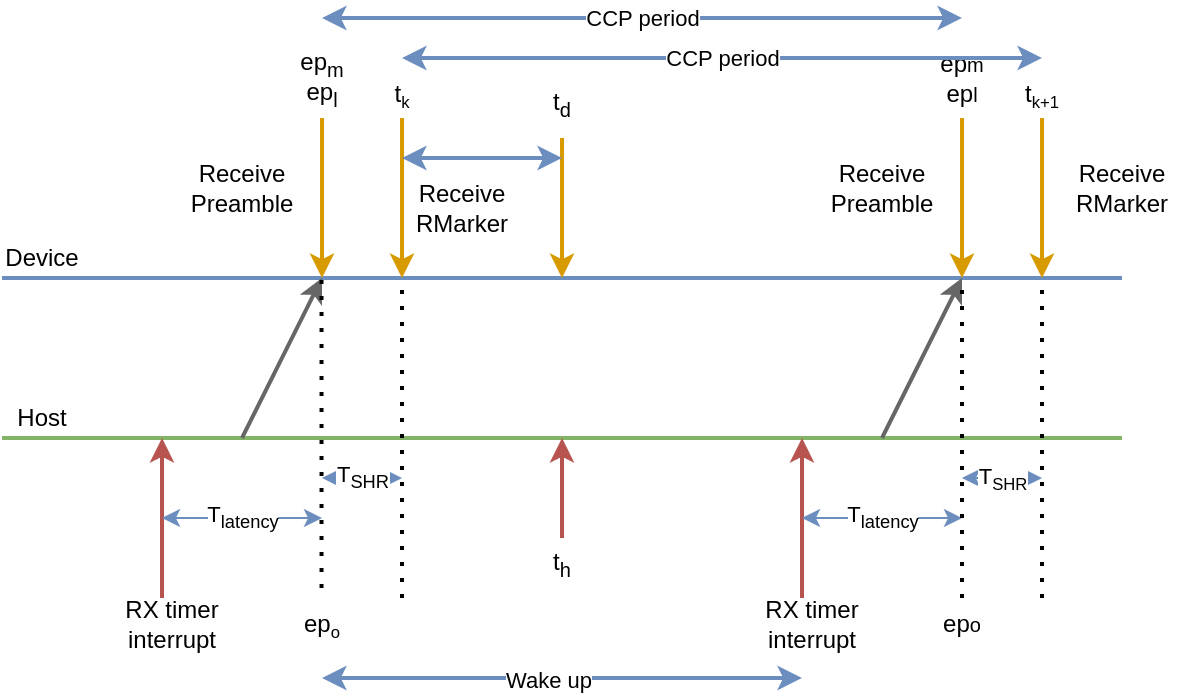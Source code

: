 <mxfile version="13.9.9" type="device"><diagram id="szRPuVjcQZHVA82lrAoT" name="Page-1"><mxGraphModel dx="774" dy="471" grid="1" gridSize="10" guides="1" tooltips="1" connect="1" arrows="1" fold="1" page="1" pageScale="1" pageWidth="850" pageHeight="1100" math="0" shadow="0"><root><mxCell id="0"/><mxCell id="1" parent="0"/><mxCell id="QDjjU-lLUNQRBtNAirnm-1" value="" style="endArrow=none;html=1;fillColor=#d5e8d4;strokeColor=#82b366;strokeWidth=2;" parent="1" edge="1"><mxGeometry width="50" height="50" relative="1" as="geometry"><mxPoint x="40" y="310" as="sourcePoint"/><mxPoint x="600" y="310" as="targetPoint"/></mxGeometry></mxCell><mxCell id="QDjjU-lLUNQRBtNAirnm-2" value="" style="endArrow=classic;html=1;fillColor=#f8cecc;strokeColor=#b85450;strokeWidth=2;" parent="1" edge="1"><mxGeometry width="50" height="50" relative="1" as="geometry"><mxPoint x="120" y="390" as="sourcePoint"/><mxPoint x="120" y="310" as="targetPoint"/></mxGeometry></mxCell><mxCell id="QDjjU-lLUNQRBtNAirnm-3" value="" style="endArrow=none;html=1;fillColor=#dae8fc;strokeColor=#6c8ebf;strokeWidth=2;" parent="1" edge="1"><mxGeometry width="50" height="50" relative="1" as="geometry"><mxPoint x="40" y="230" as="sourcePoint"/><mxPoint x="600" y="230" as="targetPoint"/></mxGeometry></mxCell><mxCell id="QDjjU-lLUNQRBtNAirnm-4" value="" style="endArrow=classic;html=1;fillColor=#ffe6cc;strokeColor=#d79b00;strokeWidth=2;" parent="1" edge="1"><mxGeometry width="50" height="50" relative="1" as="geometry"><mxPoint x="240" y="150" as="sourcePoint"/><mxPoint x="240" y="230" as="targetPoint"/></mxGeometry></mxCell><mxCell id="QDjjU-lLUNQRBtNAirnm-6" value="Receive&lt;br&gt;RMarker" style="text;html=1;strokeColor=none;fillColor=none;align=center;verticalAlign=middle;whiteSpace=wrap;rounded=0;" parent="1" vertex="1"><mxGeometry x="240" y="180" width="60" height="30" as="geometry"/></mxCell><mxCell id="QDjjU-lLUNQRBtNAirnm-8" value="RX timer interrupt" style="text;html=1;strokeColor=none;fillColor=none;align=center;verticalAlign=middle;whiteSpace=wrap;rounded=0;" parent="1" vertex="1"><mxGeometry x="80" y="390" width="90" height="25" as="geometry"/></mxCell><mxCell id="QDjjU-lLUNQRBtNAirnm-11" value="" style="endArrow=classic;html=1;fillColor=#f5f5f5;strokeColor=#666666;strokeWidth=2;" parent="1" edge="1"><mxGeometry width="50" height="50" relative="1" as="geometry"><mxPoint x="160" y="310" as="sourcePoint"/><mxPoint x="200" y="230" as="targetPoint"/></mxGeometry></mxCell><mxCell id="QDjjU-lLUNQRBtNAirnm-20" value="Device" style="text;html=1;strokeColor=none;fillColor=none;align=center;verticalAlign=middle;whiteSpace=wrap;rounded=0;" parent="1" vertex="1"><mxGeometry x="40" y="210" width="40" height="20" as="geometry"/></mxCell><mxCell id="QDjjU-lLUNQRBtNAirnm-21" value="Host" style="text;html=1;strokeColor=none;fillColor=none;align=center;verticalAlign=middle;whiteSpace=wrap;rounded=0;" parent="1" vertex="1"><mxGeometry x="40" y="290" width="40" height="20" as="geometry"/></mxCell><mxCell id="QDjjU-lLUNQRBtNAirnm-28" value="CCP period" style="endArrow=classic;startArrow=classic;html=1;fillColor=#dae8fc;strokeColor=#6c8ebf;strokeWidth=2;" parent="1" edge="1"><mxGeometry width="50" height="50" relative="1" as="geometry"><mxPoint x="200" y="100" as="sourcePoint"/><mxPoint x="520" y="100" as="targetPoint"/></mxGeometry></mxCell><mxCell id="bKNpF6UHh2vTlJtDpFuO-3" value="" style="endArrow=none;dashed=1;html=1;dashPattern=1 3;strokeWidth=2;" parent="1" edge="1"><mxGeometry width="50" height="50" relative="1" as="geometry"><mxPoint x="240" y="390" as="sourcePoint"/><mxPoint x="240" y="230" as="targetPoint"/></mxGeometry></mxCell><mxCell id="R8wPkRgNlkaudcmVZP69-2" value="" style="endArrow=classic;html=1;fillColor=#ffe6cc;strokeColor=#d79b00;strokeWidth=2;" parent="1" edge="1"><mxGeometry width="50" height="50" relative="1" as="geometry"><mxPoint x="200" y="150" as="sourcePoint"/><mxPoint x="200" y="230" as="targetPoint"/></mxGeometry></mxCell><mxCell id="R8wPkRgNlkaudcmVZP69-3" value="Receive&lt;br&gt;Preamble" style="text;html=1;strokeColor=none;fillColor=none;align=center;verticalAlign=middle;whiteSpace=wrap;rounded=0;" parent="1" vertex="1"><mxGeometry x="130" y="170" width="60" height="30" as="geometry"/></mxCell><mxCell id="R8wPkRgNlkaudcmVZP69-4" value="T&lt;sub&gt;latency&lt;/sub&gt;" style="endArrow=classic;startArrow=classic;html=1;fillColor=#dae8fc;strokeColor=#6c8ebf;" parent="1" edge="1"><mxGeometry width="50" height="50" relative="1" as="geometry"><mxPoint x="120" y="350" as="sourcePoint"/><mxPoint x="200" y="350" as="targetPoint"/></mxGeometry></mxCell><mxCell id="R8wPkRgNlkaudcmVZP69-6" value="T&lt;sub&gt;SHR&lt;/sub&gt;" style="endArrow=classic;startArrow=classic;html=1;fillColor=#dae8fc;strokeColor=#6c8ebf;" parent="1" edge="1"><mxGeometry width="50" height="50" relative="1" as="geometry"><mxPoint x="200" y="330" as="sourcePoint"/><mxPoint x="240" y="330" as="targetPoint"/><mxPoint as="offset"/></mxGeometry></mxCell><mxCell id="R8wPkRgNlkaudcmVZP69-7" value="" style="endArrow=none;dashed=1;html=1;dashPattern=1 3;strokeWidth=2;" parent="1" edge="1"><mxGeometry width="50" height="50" relative="1" as="geometry"><mxPoint x="199.76" y="385" as="sourcePoint"/><mxPoint x="199.76" y="225" as="targetPoint"/></mxGeometry></mxCell><mxCell id="R8wPkRgNlkaudcmVZP69-8" value="ep&lt;span style=&quot;font-size: 10px&quot;&gt;&lt;sub&gt;o&lt;/sub&gt;&lt;/span&gt;" style="text;html=1;strokeColor=none;fillColor=none;align=center;verticalAlign=middle;whiteSpace=wrap;rounded=0;" parent="1" vertex="1"><mxGeometry x="190" y="390" width="20" height="25" as="geometry"/></mxCell><mxCell id="R8wPkRgNlkaudcmVZP69-9" value="ep&lt;sub&gt;l&lt;/sub&gt;" style="text;html=1;strokeColor=none;fillColor=none;align=center;verticalAlign=middle;whiteSpace=wrap;rounded=0;" parent="1" vertex="1"><mxGeometry x="190" y="130" width="20" height="15" as="geometry"/></mxCell><mxCell id="R8wPkRgNlkaudcmVZP69-10" value="ep&lt;sub&gt;m&lt;/sub&gt;" style="text;html=1;strokeColor=none;fillColor=none;align=center;verticalAlign=middle;whiteSpace=wrap;rounded=0;" parent="1" vertex="1"><mxGeometry x="190" y="110" width="20" height="25" as="geometry"/></mxCell><mxCell id="R8wPkRgNlkaudcmVZP69-27" value="" style="endArrow=classic;html=1;fillColor=#f8cecc;strokeColor=#b85450;strokeWidth=2;" parent="1" edge="1"><mxGeometry width="50" height="50" relative="1" as="geometry"><mxPoint x="440.0" y="390" as="sourcePoint"/><mxPoint x="440.0" y="310" as="targetPoint"/></mxGeometry></mxCell><mxCell id="R8wPkRgNlkaudcmVZP69-28" value="" style="endArrow=classic;html=1;fillColor=#ffe6cc;strokeColor=#d79b00;strokeWidth=2;" parent="1" edge="1"><mxGeometry width="50" height="50" relative="1" as="geometry"><mxPoint x="560" y="150" as="sourcePoint"/><mxPoint x="560" y="230" as="targetPoint"/></mxGeometry></mxCell><mxCell id="R8wPkRgNlkaudcmVZP69-29" value="Receive&lt;br&gt;RMarker" style="text;html=1;strokeColor=none;fillColor=none;align=center;verticalAlign=middle;whiteSpace=wrap;rounded=0;" parent="1" vertex="1"><mxGeometry x="570" y="170" width="60" height="30" as="geometry"/></mxCell><mxCell id="R8wPkRgNlkaudcmVZP69-30" value="RX timer interrupt" style="text;html=1;strokeColor=none;fillColor=none;align=center;verticalAlign=middle;whiteSpace=wrap;rounded=0;" parent="1" vertex="1"><mxGeometry x="400" y="390" width="90" height="25" as="geometry"/></mxCell><mxCell id="R8wPkRgNlkaudcmVZP69-31" value="" style="endArrow=classic;html=1;fillColor=#f5f5f5;strokeColor=#666666;strokeWidth=2;" parent="1" edge="1"><mxGeometry width="50" height="50" relative="1" as="geometry"><mxPoint x="480" y="310" as="sourcePoint"/><mxPoint x="520" y="230" as="targetPoint"/></mxGeometry></mxCell><mxCell id="R8wPkRgNlkaudcmVZP69-34" value="" style="endArrow=none;dashed=1;html=1;dashPattern=1 3;strokeWidth=2;" parent="1" edge="1"><mxGeometry width="50" height="50" relative="1" as="geometry"><mxPoint x="560" y="390" as="sourcePoint"/><mxPoint x="560" y="230" as="targetPoint"/></mxGeometry></mxCell><mxCell id="R8wPkRgNlkaudcmVZP69-35" value="" style="endArrow=classic;html=1;fillColor=#ffe6cc;strokeColor=#d79b00;strokeWidth=2;" parent="1" edge="1"><mxGeometry width="50" height="50" relative="1" as="geometry"><mxPoint x="520" y="150" as="sourcePoint"/><mxPoint x="520" y="230" as="targetPoint"/></mxGeometry></mxCell><mxCell id="R8wPkRgNlkaudcmVZP69-36" value="Receive&lt;br&gt;Preamble" style="text;html=1;strokeColor=none;fillColor=none;align=center;verticalAlign=middle;whiteSpace=wrap;rounded=0;" parent="1" vertex="1"><mxGeometry x="450" y="170" width="60" height="30" as="geometry"/></mxCell><mxCell id="R8wPkRgNlkaudcmVZP69-37" value="T&lt;sub&gt;latency&lt;/sub&gt;" style="endArrow=classic;startArrow=classic;html=1;fillColor=#dae8fc;strokeColor=#6c8ebf;" parent="1" edge="1"><mxGeometry width="50" height="50" relative="1" as="geometry"><mxPoint x="440" y="350" as="sourcePoint"/><mxPoint x="520" y="350" as="targetPoint"/></mxGeometry></mxCell><mxCell id="R8wPkRgNlkaudcmVZP69-39" value="T&lt;font size=&quot;1&quot;&gt;&lt;sub&gt;SHR&lt;/sub&gt;&lt;/font&gt;" style="endArrow=classic;startArrow=classic;html=1;fillColor=#dae8fc;strokeColor=#6c8ebf;" parent="1" edge="1"><mxGeometry width="50" height="50" relative="1" as="geometry"><mxPoint x="520" y="330" as="sourcePoint"/><mxPoint x="560" y="330" as="targetPoint"/></mxGeometry></mxCell><mxCell id="R8wPkRgNlkaudcmVZP69-40" value="" style="endArrow=none;dashed=1;html=1;dashPattern=1 3;strokeWidth=2;" parent="1" edge="1"><mxGeometry width="50" height="50" relative="1" as="geometry"><mxPoint x="520" y="390" as="sourcePoint"/><mxPoint x="520" y="230" as="targetPoint"/></mxGeometry></mxCell><mxCell id="R8wPkRgNlkaudcmVZP69-41" value="ep&lt;span style=&quot;font-size: 10px&quot;&gt;o&lt;/span&gt;" style="text;html=1;strokeColor=none;fillColor=none;align=center;verticalAlign=middle;whiteSpace=wrap;rounded=0;" parent="1" vertex="1"><mxGeometry x="510" y="390" width="20" height="25" as="geometry"/></mxCell><mxCell id="R8wPkRgNlkaudcmVZP69-42" value="ep&lt;span style=&quot;font-size: 10px&quot;&gt;l&lt;/span&gt;" style="text;html=1;strokeColor=none;fillColor=none;align=center;verticalAlign=middle;whiteSpace=wrap;rounded=0;" parent="1" vertex="1"><mxGeometry x="510" y="130" width="20" height="15" as="geometry"/></mxCell><mxCell id="R8wPkRgNlkaudcmVZP69-43" value="ep&lt;span style=&quot;font-size: 10px&quot;&gt;m&lt;/span&gt;" style="text;html=1;strokeColor=none;fillColor=none;align=center;verticalAlign=middle;whiteSpace=wrap;rounded=0;" parent="1" vertex="1"><mxGeometry x="510" y="110" width="20" height="25" as="geometry"/></mxCell><mxCell id="R8wPkRgNlkaudcmVZP69-44" value="" style="endArrow=classic;startArrow=classic;html=1;fillColor=#dae8fc;strokeColor=#6c8ebf;strokeWidth=2;" parent="1" edge="1"><mxGeometry width="50" height="50" relative="1" as="geometry"><mxPoint x="200" y="430" as="sourcePoint"/><mxPoint x="440" y="430" as="targetPoint"/></mxGeometry></mxCell><mxCell id="R8wPkRgNlkaudcmVZP69-45" value="Wake up" style="edgeLabel;html=1;align=center;verticalAlign=middle;resizable=0;points=[];" parent="R8wPkRgNlkaudcmVZP69-44" vertex="1" connectable="0"><mxGeometry x="-0.06" y="-1" relative="1" as="geometry"><mxPoint as="offset"/></mxGeometry></mxCell><mxCell id="R8wPkRgNlkaudcmVZP69-46" value="CCP period" style="endArrow=classic;startArrow=classic;html=1;fillColor=#dae8fc;strokeColor=#6c8ebf;strokeWidth=2;" parent="1" edge="1"><mxGeometry width="50" height="50" relative="1" as="geometry"><mxPoint x="240" y="120" as="sourcePoint"/><mxPoint x="560" y="120" as="targetPoint"/></mxGeometry></mxCell><mxCell id="R8wPkRgNlkaudcmVZP69-47" value="" style="endArrow=classic;html=1;strokeWidth=2;fillColor=#f8cecc;strokeColor=#b85450;" parent="1" edge="1"><mxGeometry width="50" height="50" relative="1" as="geometry"><mxPoint x="320" y="360" as="sourcePoint"/><mxPoint x="320" y="310" as="targetPoint"/></mxGeometry></mxCell><mxCell id="R8wPkRgNlkaudcmVZP69-48" value="t&lt;sub&gt;h&lt;/sub&gt;" style="text;html=1;strokeColor=none;fillColor=none;align=center;verticalAlign=middle;whiteSpace=wrap;rounded=0;" parent="1" vertex="1"><mxGeometry x="310" y="360" width="20" height="25" as="geometry"/></mxCell><mxCell id="R8wPkRgNlkaudcmVZP69-50" value="" style="endArrow=classic;html=1;strokeWidth=2;fillColor=#ffe6cc;strokeColor=#d79b00;" parent="1" edge="1"><mxGeometry width="50" height="50" relative="1" as="geometry"><mxPoint x="320" y="160" as="sourcePoint"/><mxPoint x="320" y="230" as="targetPoint"/></mxGeometry></mxCell><mxCell id="R8wPkRgNlkaudcmVZP69-51" value="t&lt;sub&gt;d&lt;/sub&gt;" style="text;html=1;strokeColor=none;fillColor=none;align=center;verticalAlign=middle;whiteSpace=wrap;rounded=0;" parent="1" vertex="1"><mxGeometry x="310" y="130" width="20" height="25" as="geometry"/></mxCell><mxCell id="R8wPkRgNlkaudcmVZP69-53" value="t&lt;span style=&quot;font-size: 10px&quot;&gt;&lt;sub&gt;k&lt;/sub&gt;&lt;/span&gt;" style="text;html=1;strokeColor=none;fillColor=none;align=center;verticalAlign=middle;whiteSpace=wrap;rounded=0;" parent="1" vertex="1"><mxGeometry x="230" y="125" width="20" height="25" as="geometry"/></mxCell><mxCell id="R8wPkRgNlkaudcmVZP69-54" value="t&lt;span style=&quot;font-size: 10px&quot;&gt;&lt;sub&gt;k+1&lt;/sub&gt;&lt;/span&gt;" style="text;html=1;strokeColor=none;fillColor=none;align=center;verticalAlign=middle;whiteSpace=wrap;rounded=0;" parent="1" vertex="1"><mxGeometry x="550" y="125" width="20" height="25" as="geometry"/></mxCell><mxCell id="R8wPkRgNlkaudcmVZP69-55" value="" style="endArrow=classic;startArrow=classic;html=1;strokeWidth=2;fillColor=#dae8fc;strokeColor=#6c8ebf;" parent="1" edge="1"><mxGeometry width="50" height="50" relative="1" as="geometry"><mxPoint x="240" y="170" as="sourcePoint"/><mxPoint x="320" y="170" as="targetPoint"/></mxGeometry></mxCell></root></mxGraphModel></diagram></mxfile>